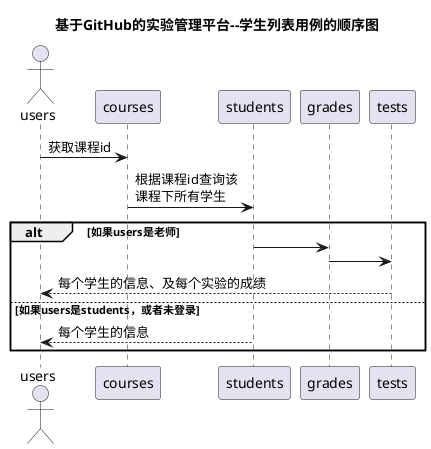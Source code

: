 @startuml
title 基于GitHub的实验管理平台--学生列表用例的顺序图
actor users
users -> courses: 获取课程id
courses -> students: 根据课程id查询该\n课程下所有学生
alt 如果users是老师
	students -> grades
	grades -> tests
	tests --> users:每个学生的信息、及每个实验的成绩
else 如果users是students，或者未登录
    students --> users:每个学生的信息
end

@enduml